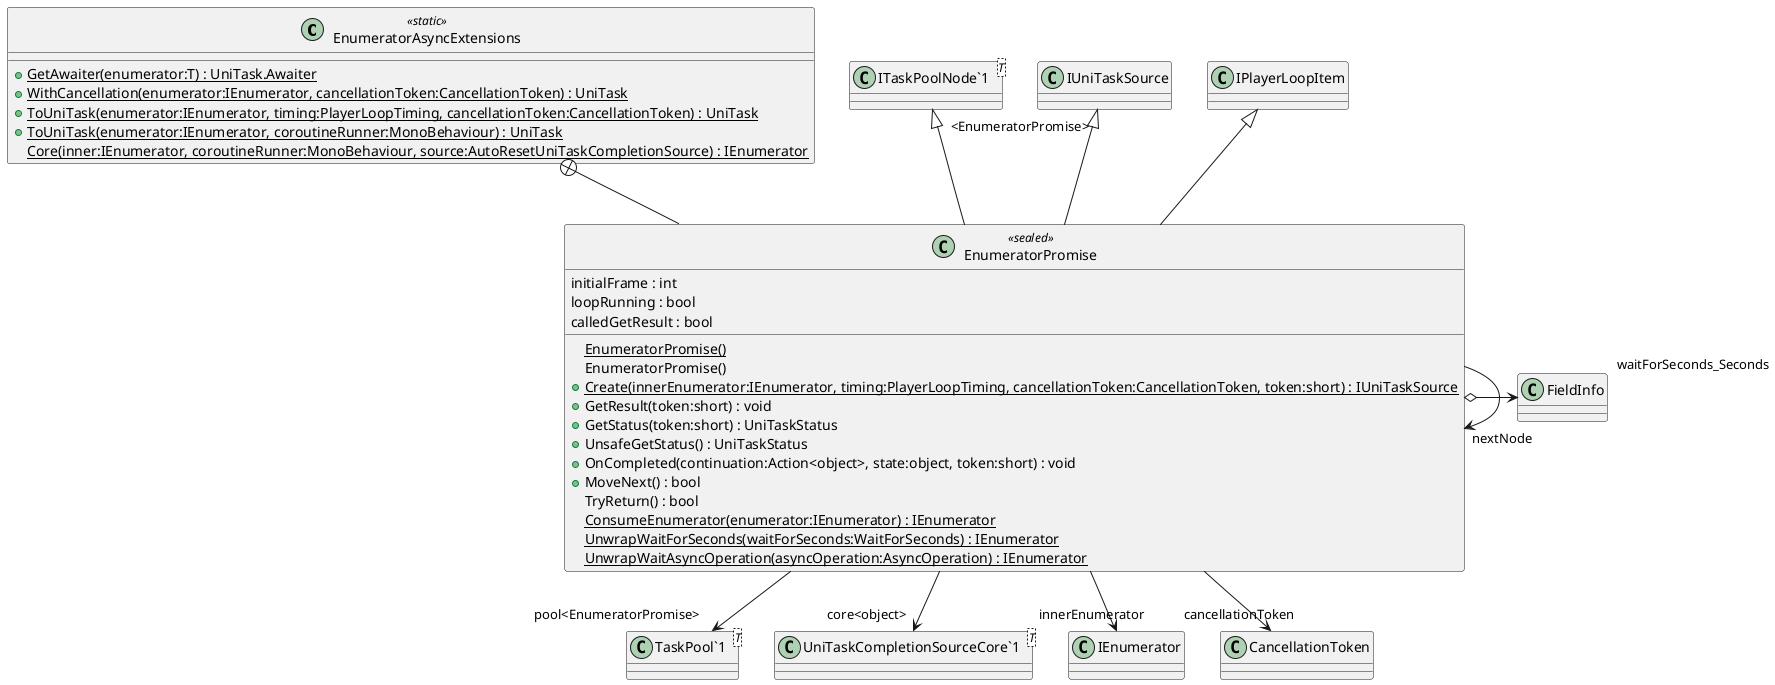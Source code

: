 @startuml
class EnumeratorAsyncExtensions <<static>> {
    + {static} GetAwaiter(enumerator:T) : UniTask.Awaiter
    + {static} WithCancellation(enumerator:IEnumerator, cancellationToken:CancellationToken) : UniTask
    + {static} ToUniTask(enumerator:IEnumerator, timing:PlayerLoopTiming, cancellationToken:CancellationToken) : UniTask
    + {static} ToUniTask(enumerator:IEnumerator, coroutineRunner:MonoBehaviour) : UniTask
    {static} Core(inner:IEnumerator, coroutineRunner:MonoBehaviour, source:AutoResetUniTaskCompletionSource) : IEnumerator
}
class EnumeratorPromise <<sealed>> {
    {static} EnumeratorPromise()
    initialFrame : int
    loopRunning : bool
    calledGetResult : bool
    EnumeratorPromise()
    + {static} Create(innerEnumerator:IEnumerator, timing:PlayerLoopTiming, cancellationToken:CancellationToken, token:short) : IUniTaskSource
    + GetResult(token:short) : void
    + GetStatus(token:short) : UniTaskStatus
    + UnsafeGetStatus() : UniTaskStatus
    + OnCompleted(continuation:Action<object>, state:object, token:short) : void
    + MoveNext() : bool
    TryReturn() : bool
    {static} ConsumeEnumerator(enumerator:IEnumerator) : IEnumerator
    {static} UnwrapWaitForSeconds(waitForSeconds:WaitForSeconds) : IEnumerator
    {static} UnwrapWaitAsyncOperation(asyncOperation:AsyncOperation) : IEnumerator
}
class "ITaskPoolNode`1"<T> {
}
class "TaskPool`1"<T> {
}
class "UniTaskCompletionSourceCore`1"<T> {
}
EnumeratorAsyncExtensions +-- EnumeratorPromise
IUniTaskSource <|-- EnumeratorPromise
IPlayerLoopItem <|-- EnumeratorPromise
"ITaskPoolNode`1" "<EnumeratorPromise>" <|-- EnumeratorPromise
EnumeratorPromise --> "pool<EnumeratorPromise>" "TaskPool`1"
EnumeratorPromise --> "nextNode" EnumeratorPromise
EnumeratorPromise --> "innerEnumerator" IEnumerator
EnumeratorPromise --> "cancellationToken" CancellationToken
EnumeratorPromise --> "core<object>" "UniTaskCompletionSourceCore`1"
EnumeratorPromise o-> "waitForSeconds_Seconds" FieldInfo
@enduml
